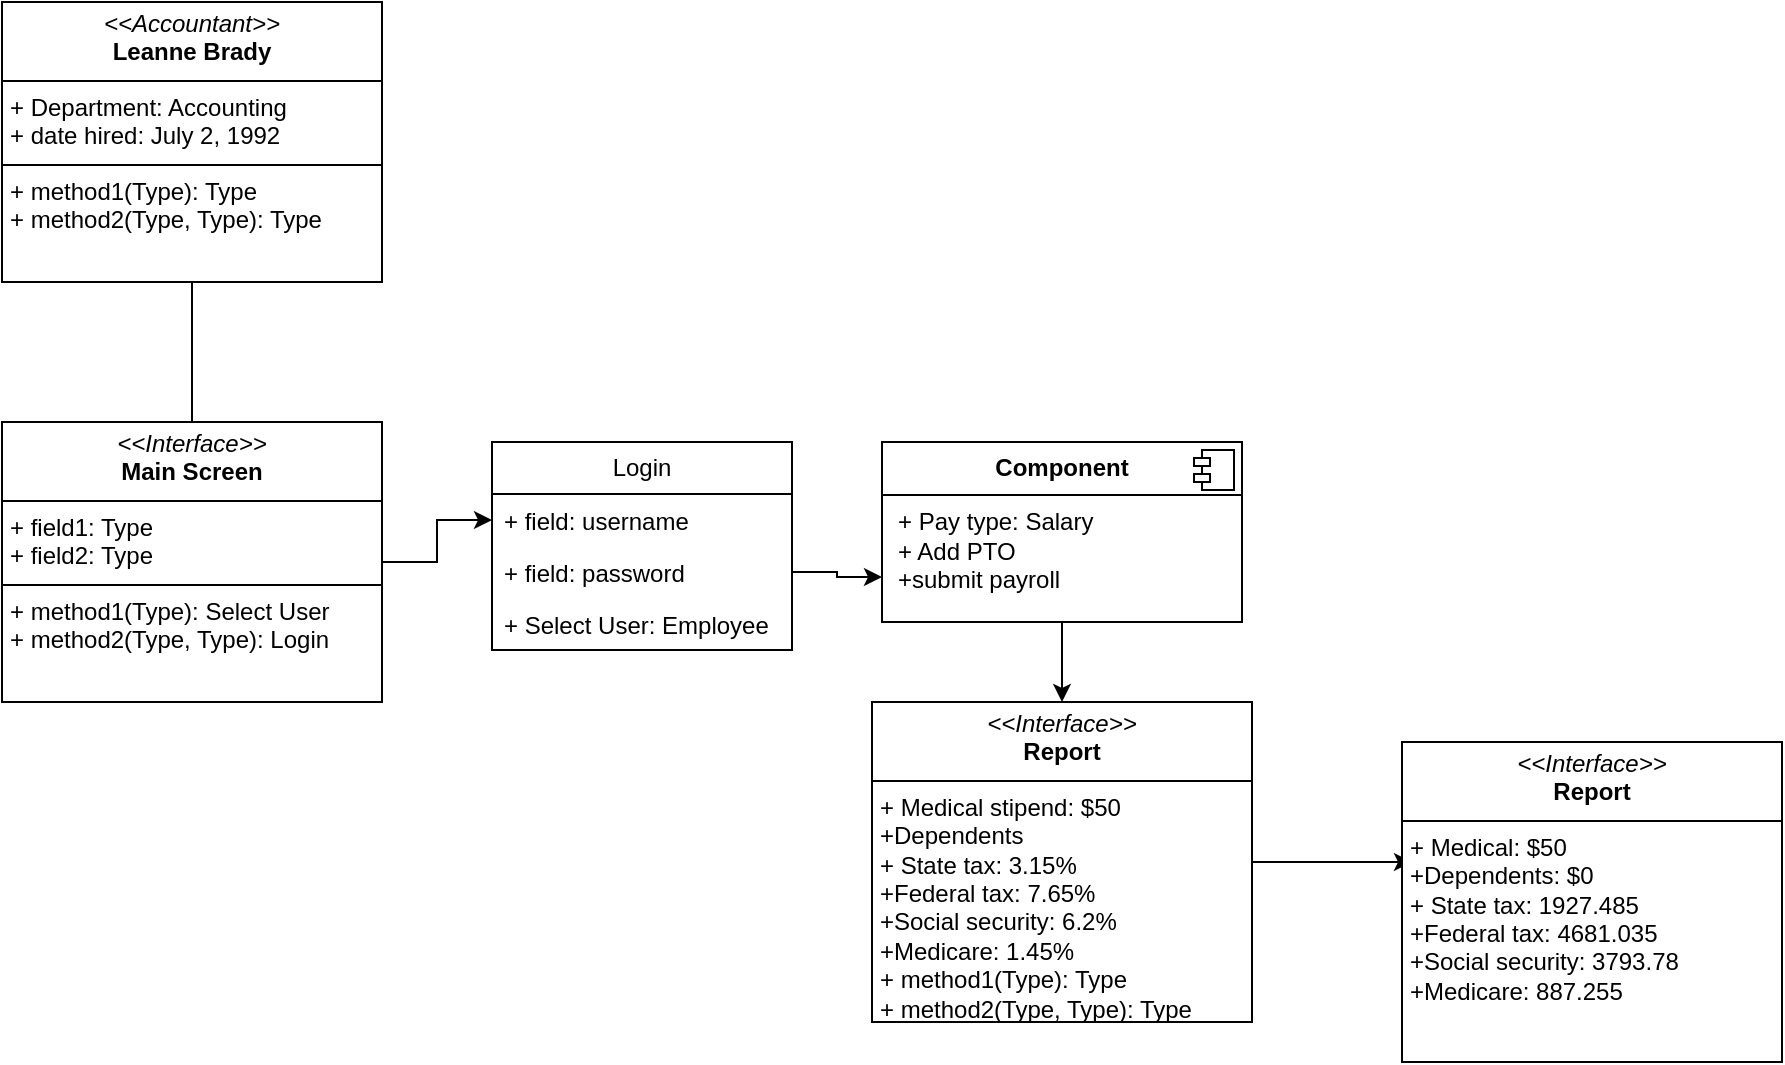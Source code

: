 <mxfile version="28.0.6">
  <diagram name="Page-1" id="-T_wc2sqDj3Mi2Y9pMST">
    <mxGraphModel dx="946" dy="606" grid="1" gridSize="10" guides="1" tooltips="1" connect="1" arrows="1" fold="1" page="1" pageScale="1" pageWidth="850" pageHeight="1100" math="0" shadow="0">
      <root>
        <mxCell id="0" />
        <mxCell id="1" parent="0" />
        <mxCell id="DMe-wNYyLVv1390mv8tj-1" style="edgeStyle=orthogonalEdgeStyle;rounded=0;orthogonalLoop=1;jettySize=auto;html=1;exitX=0.5;exitY=1;exitDx=0;exitDy=0;entryX=0.5;entryY=0;entryDx=0;entryDy=0;" parent="1" source="DMe-wNYyLVv1390mv8tj-2" edge="1">
          <mxGeometry relative="1" as="geometry">
            <mxPoint x="175" y="300" as="targetPoint" />
          </mxGeometry>
        </mxCell>
        <mxCell id="DMe-wNYyLVv1390mv8tj-2" value="&lt;p style=&quot;margin:0px;margin-top:4px;text-align:center;&quot;&gt;&lt;i&gt;&amp;lt;&amp;lt;Accountant&amp;gt;&amp;gt;&lt;/i&gt;&lt;br&gt;&lt;b&gt;Leanne Brady&lt;/b&gt;&lt;/p&gt;&lt;hr size=&quot;1&quot; style=&quot;border-style:solid;&quot;&gt;&lt;p style=&quot;margin:0px;margin-left:4px;&quot;&gt;+ Department: Accounting&lt;br&gt;+ date hired: July 2, 1992&lt;/p&gt;&lt;hr size=&quot;1&quot; style=&quot;border-style:solid;&quot;&gt;&lt;p style=&quot;margin:0px;margin-left:4px;&quot;&gt;+ method1(Type): Type&lt;br&gt;+ method2(Type, Type): Type&lt;/p&gt;" style="verticalAlign=top;align=left;overflow=fill;html=1;whiteSpace=wrap;" parent="1" vertex="1">
          <mxGeometry x="80" y="80" width="190" height="140" as="geometry" />
        </mxCell>
        <mxCell id="DMe-wNYyLVv1390mv8tj-3" value="Login" style="swimlane;fontStyle=0;childLayout=stackLayout;horizontal=1;startSize=26;fillColor=none;horizontalStack=0;resizeParent=1;resizeParentMax=0;resizeLast=0;collapsible=1;marginBottom=0;whiteSpace=wrap;html=1;" parent="1" vertex="1">
          <mxGeometry x="325" y="300" width="150" height="104" as="geometry" />
        </mxCell>
        <mxCell id="DMe-wNYyLVv1390mv8tj-4" value="+ field: username" style="text;strokeColor=none;fillColor=none;align=left;verticalAlign=top;spacingLeft=4;spacingRight=4;overflow=hidden;rotatable=0;points=[[0,0.5],[1,0.5]];portConstraint=eastwest;whiteSpace=wrap;html=1;" parent="DMe-wNYyLVv1390mv8tj-3" vertex="1">
          <mxGeometry y="26" width="150" height="26" as="geometry" />
        </mxCell>
        <mxCell id="DMe-wNYyLVv1390mv8tj-5" value="+ field: password" style="text;strokeColor=none;fillColor=none;align=left;verticalAlign=top;spacingLeft=4;spacingRight=4;overflow=hidden;rotatable=0;points=[[0,0.5],[1,0.5]];portConstraint=eastwest;whiteSpace=wrap;html=1;" parent="DMe-wNYyLVv1390mv8tj-3" vertex="1">
          <mxGeometry y="52" width="150" height="26" as="geometry" />
        </mxCell>
        <mxCell id="DMe-wNYyLVv1390mv8tj-6" value="+ Select User: Employee" style="text;strokeColor=none;fillColor=none;align=left;verticalAlign=top;spacingLeft=4;spacingRight=4;overflow=hidden;rotatable=0;points=[[0,0.5],[1,0.5]];portConstraint=eastwest;whiteSpace=wrap;html=1;" parent="DMe-wNYyLVv1390mv8tj-3" vertex="1">
          <mxGeometry y="78" width="150" height="26" as="geometry" />
        </mxCell>
        <mxCell id="DMe-wNYyLVv1390mv8tj-7" style="edgeStyle=orthogonalEdgeStyle;rounded=0;orthogonalLoop=1;jettySize=auto;html=1;exitX=1;exitY=0.5;exitDx=0;exitDy=0;entryX=0;entryY=0.5;entryDx=0;entryDy=0;" parent="1" source="DMe-wNYyLVv1390mv8tj-8" target="DMe-wNYyLVv1390mv8tj-4" edge="1">
          <mxGeometry relative="1" as="geometry" />
        </mxCell>
        <mxCell id="DMe-wNYyLVv1390mv8tj-8" value="&lt;p style=&quot;margin:0px;margin-top:4px;text-align:center;&quot;&gt;&lt;i&gt;&amp;lt;&amp;lt;Interface&amp;gt;&amp;gt;&lt;/i&gt;&lt;br&gt;&lt;b&gt;Main Screen&lt;/b&gt;&lt;/p&gt;&lt;hr size=&quot;1&quot; style=&quot;border-style:solid;&quot;&gt;&lt;p style=&quot;margin:0px;margin-left:4px;&quot;&gt;+ field1: Type&lt;br&gt;+ field2: Type&lt;/p&gt;&lt;hr size=&quot;1&quot; style=&quot;border-style:solid;&quot;&gt;&lt;p style=&quot;margin:0px;margin-left:4px;&quot;&gt;+ method1(Type): Select User&lt;br&gt;+ method2(Type, Type): Login&lt;/p&gt;" style="verticalAlign=top;align=left;overflow=fill;html=1;whiteSpace=wrap;" parent="1" vertex="1">
          <mxGeometry x="80" y="290" width="190" height="140" as="geometry" />
        </mxCell>
        <mxCell id="DMe-wNYyLVv1390mv8tj-9" style="edgeStyle=orthogonalEdgeStyle;rounded=0;orthogonalLoop=1;jettySize=auto;html=1;exitX=0.5;exitY=1;exitDx=0;exitDy=0;entryX=0.5;entryY=0;entryDx=0;entryDy=0;" parent="1" source="DMe-wNYyLVv1390mv8tj-10" target="DMe-wNYyLVv1390mv8tj-13" edge="1">
          <mxGeometry relative="1" as="geometry" />
        </mxCell>
        <mxCell id="DMe-wNYyLVv1390mv8tj-10" value="&lt;p style=&quot;margin:0px;margin-top:6px;text-align:center;&quot;&gt;&lt;b&gt;Component&lt;/b&gt;&lt;/p&gt;&lt;hr size=&quot;1&quot; style=&quot;border-style:solid;&quot;&gt;&lt;p style=&quot;margin:0px;margin-left:8px;&quot;&gt;+ Pay type: Salary&lt;br&gt;+ Add PTO&lt;/p&gt;&lt;p style=&quot;margin:0px;margin-left:8px;&quot;&gt;+submit payroll&lt;/p&gt;&lt;p style=&quot;margin:0px;margin-left:8px;&quot;&gt;&lt;br&gt;&lt;/p&gt;&lt;p style=&quot;margin:0px;margin-left:8px;&quot;&gt;&lt;br&gt;&lt;/p&gt;" style="align=left;overflow=fill;html=1;dropTarget=0;whiteSpace=wrap;" parent="1" vertex="1">
          <mxGeometry x="520" y="300" width="180" height="90" as="geometry" />
        </mxCell>
        <mxCell id="DMe-wNYyLVv1390mv8tj-11" value="" style="shape=component;jettyWidth=8;jettyHeight=4;" parent="DMe-wNYyLVv1390mv8tj-10" vertex="1">
          <mxGeometry x="1" width="20" height="20" relative="1" as="geometry">
            <mxPoint x="-24" y="4" as="offset" />
          </mxGeometry>
        </mxCell>
        <mxCell id="DMe-wNYyLVv1390mv8tj-12" style="edgeStyle=orthogonalEdgeStyle;rounded=0;orthogonalLoop=1;jettySize=auto;html=1;exitX=1;exitY=0.5;exitDx=0;exitDy=0;entryX=0;entryY=0.75;entryDx=0;entryDy=0;" parent="1" source="DMe-wNYyLVv1390mv8tj-5" target="DMe-wNYyLVv1390mv8tj-10" edge="1">
          <mxGeometry relative="1" as="geometry" />
        </mxCell>
        <mxCell id="htmbwPLGzdaZbiU59OCW-2" value="" style="edgeStyle=orthogonalEdgeStyle;rounded=0;orthogonalLoop=1;jettySize=auto;html=1;" parent="1" source="DMe-wNYyLVv1390mv8tj-13" edge="1">
          <mxGeometry relative="1" as="geometry">
            <mxPoint x="785" y="510" as="targetPoint" />
          </mxGeometry>
        </mxCell>
        <mxCell id="DMe-wNYyLVv1390mv8tj-13" value="&lt;p style=&quot;margin:0px;margin-top:4px;text-align:center;&quot;&gt;&lt;i&gt;&amp;lt;&amp;lt;Interface&amp;gt;&amp;gt;&lt;/i&gt;&lt;br&gt;&lt;b&gt;Report&lt;/b&gt;&lt;/p&gt;&lt;hr size=&quot;1&quot; style=&quot;border-style:solid;&quot;&gt;&lt;p style=&quot;margin:0px;margin-left:4px;&quot;&gt;+ Medical stipend: $50&lt;/p&gt;&lt;p style=&quot;margin:0px;margin-left:4px;&quot;&gt;+Dependents&lt;br&gt;+ State tax: 3.15%&lt;/p&gt;&lt;p style=&quot;margin:0px;margin-left:4px;&quot;&gt;+Federal tax: 7.65%&lt;/p&gt;&lt;p style=&quot;margin:0px;margin-left:4px;&quot;&gt;+Social security: 6.2%&lt;/p&gt;&lt;p style=&quot;margin:0px;margin-left:4px;&quot;&gt;+Medicare: 1.45%&lt;/p&gt;&lt;p style=&quot;margin:0px;margin-left:4px;&quot;&gt;+ method1(Type): Type&lt;br&gt;+ method2(Type, Type): Type&lt;/p&gt;" style="verticalAlign=top;align=left;overflow=fill;html=1;whiteSpace=wrap;" parent="1" vertex="1">
          <mxGeometry x="515" y="430" width="190" height="160" as="geometry" />
        </mxCell>
        <mxCell id="xq5Q49U-sz_xQYNaoqMM-1" value="&lt;p style=&quot;margin:0px;margin-top:4px;text-align:center;&quot;&gt;&lt;i&gt;&amp;lt;&amp;lt;Interface&amp;gt;&amp;gt;&lt;/i&gt;&lt;br&gt;&lt;b&gt;Report&lt;/b&gt;&lt;/p&gt;&lt;hr size=&quot;1&quot; style=&quot;border-style:solid;&quot;&gt;&lt;p style=&quot;margin:0px;margin-left:4px;&quot;&gt;+ Medical: $50&amp;nbsp;&lt;/p&gt;&lt;p style=&quot;margin:0px;margin-left:4px;&quot;&gt;+Dependents: $0&lt;/p&gt;&lt;p style=&quot;margin:0px;margin-left:4px;&quot;&gt;+ State tax: 1927.485&lt;/p&gt;&lt;p style=&quot;margin:0px;margin-left:4px;&quot;&gt;+Federal tax: 4681.035&lt;/p&gt;&lt;p style=&quot;margin:0px;margin-left:4px;&quot;&gt;+Social security: 3793.78&lt;/p&gt;&lt;p style=&quot;margin:0px;margin-left:4px;&quot;&gt;+Medicare:&amp;nbsp;&lt;span style=&quot;background-color: transparent; color: light-dark(rgb(0, 0, 0), rgb(255, 255, 255));&quot;&gt;887.255&lt;/span&gt;&lt;/p&gt;&lt;p style=&quot;margin:0px;margin-left:4px;&quot;&gt;&lt;br&gt;&lt;/p&gt;" style="verticalAlign=top;align=left;overflow=fill;html=1;whiteSpace=wrap;" vertex="1" parent="1">
          <mxGeometry x="780" y="450" width="190" height="160" as="geometry" />
        </mxCell>
      </root>
    </mxGraphModel>
  </diagram>
</mxfile>
